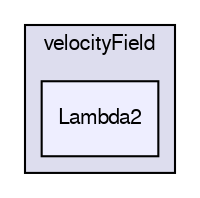 digraph "applications/utilities/postProcessing/velocityField/Lambda2" {
  bgcolor=transparent;
  compound=true
  node [ fontsize="10", fontname="FreeSans"];
  edge [ labelfontsize="10", labelfontname="FreeSans"];
  subgraph clusterdir_31d73b4cf03cda8c2fb51c01c16bda9c {
    graph [ bgcolor="#ddddee", pencolor="black", label="velocityField" fontname="FreeSans", fontsize="10", URL="dir_31d73b4cf03cda8c2fb51c01c16bda9c.html"]
  dir_8b31cdeb5a668d755e67a97b259c6307 [shape=box, label="Lambda2", style="filled", fillcolor="#eeeeff", pencolor="black", URL="dir_8b31cdeb5a668d755e67a97b259c6307.html"];
  }
}

